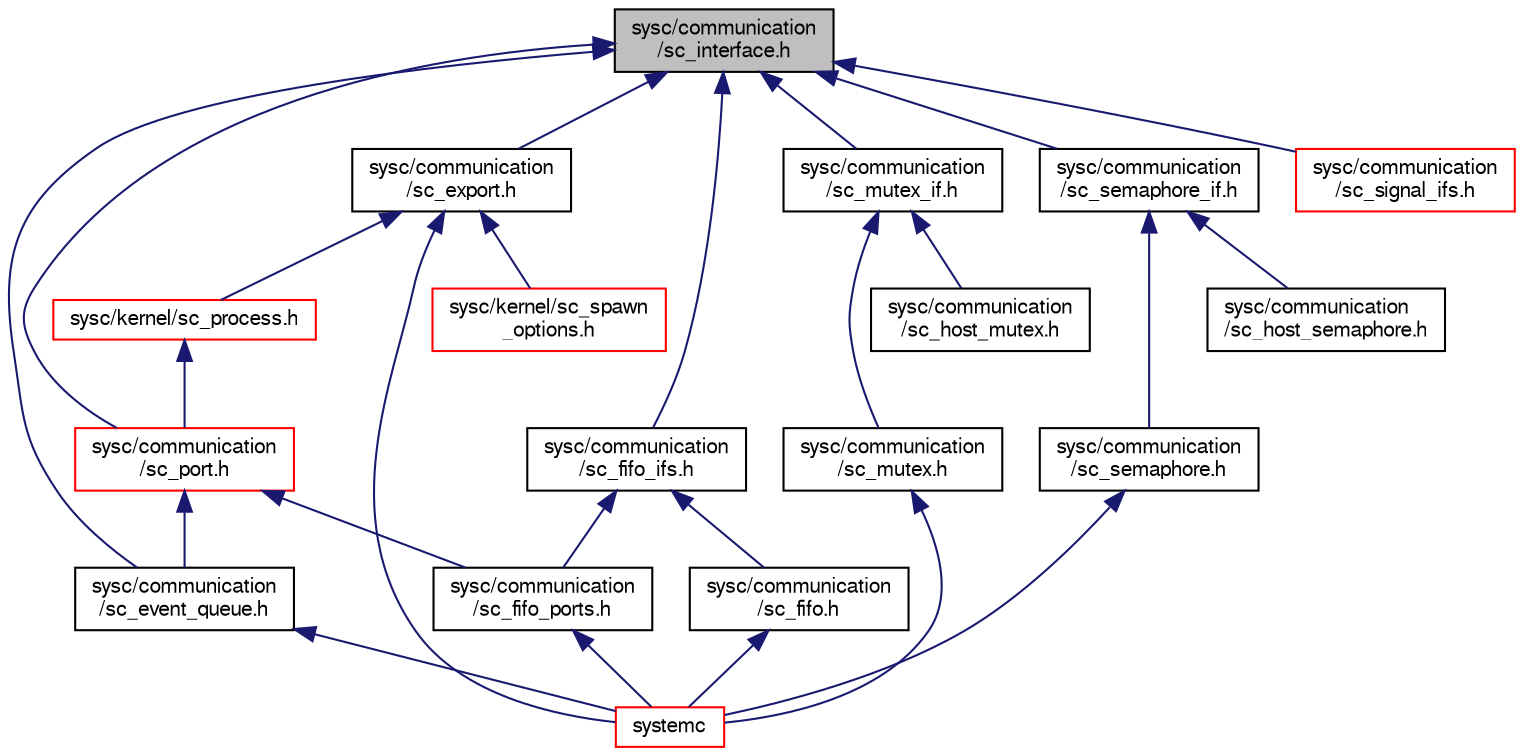 digraph "sysc/communication/sc_interface.h"
{
  edge [fontname="FreeSans",fontsize="10",labelfontname="FreeSans",labelfontsize="10"];
  node [fontname="FreeSans",fontsize="10",shape=record];
  Node6 [label="sysc/communication\l/sc_interface.h",height=0.2,width=0.4,color="black", fillcolor="grey75", style="filled", fontcolor="black"];
  Node6 -> Node7 [dir="back",color="midnightblue",fontsize="10",style="solid",fontname="FreeSans"];
  Node7 [label="sysc/communication\l/sc_export.h",height=0.2,width=0.4,color="black", fillcolor="white", style="filled",URL="$a00020.html"];
  Node7 -> Node8 [dir="back",color="midnightblue",fontsize="10",style="solid",fontname="FreeSans"];
  Node8 [label="sysc/kernel/sc_process.h",height=0.2,width=0.4,color="red", fillcolor="white", style="filled",URL="$a00293.html"];
  Node8 -> Node16 [dir="back",color="midnightblue",fontsize="10",style="solid",fontname="FreeSans"];
  Node16 [label="sysc/communication\l/sc_port.h",height=0.2,width=0.4,color="red", fillcolor="white", style="filled",URL="$a00047.html"];
  Node16 -> Node37 [dir="back",color="midnightblue",fontsize="10",style="solid",fontname="FreeSans"];
  Node37 [label="sysc/communication\l/sc_event_queue.h",height=0.2,width=0.4,color="black", fillcolor="white", style="filled",URL="$a00017.html"];
  Node37 -> Node10 [dir="back",color="midnightblue",fontsize="10",style="solid",fontname="FreeSans"];
  Node10 [label="systemc",height=0.2,width=0.4,color="red", fillcolor="white", style="filled",URL="$a00401.html"];
  Node16 -> Node38 [dir="back",color="midnightblue",fontsize="10",style="solid",fontname="FreeSans"];
  Node38 [label="sysc/communication\l/sc_fifo_ports.h",height=0.2,width=0.4,color="black", fillcolor="white", style="filled",URL="$a00029.html"];
  Node38 -> Node10 [dir="back",color="midnightblue",fontsize="10",style="solid",fontname="FreeSans"];
  Node7 -> Node10 [dir="back",color="midnightblue",fontsize="10",style="solid",fontname="FreeSans"];
  Node7 -> Node27 [dir="back",color="midnightblue",fontsize="10",style="solid",fontname="FreeSans"];
  Node27 [label="sysc/kernel/sc_spawn\l_options.h",height=0.2,width=0.4,color="red", fillcolor="white", style="filled",URL="$a00320.html"];
  Node6 -> Node16 [dir="back",color="midnightblue",fontsize="10",style="solid",fontname="FreeSans"];
  Node6 -> Node42 [dir="back",color="midnightblue",fontsize="10",style="solid",fontname="FreeSans"];
  Node42 [label="sysc/communication\l/sc_signal_ifs.h",height=0.2,width=0.4,color="red", fillcolor="white", style="filled",URL="$a00062.html"];
  Node6 -> Node37 [dir="back",color="midnightblue",fontsize="10",style="solid",fontname="FreeSans"];
  Node6 -> Node85 [dir="back",color="midnightblue",fontsize="10",style="solid",fontname="FreeSans"];
  Node85 [label="sysc/communication\l/sc_fifo_ifs.h",height=0.2,width=0.4,color="black", fillcolor="white", style="filled",URL="$a00026.html"];
  Node85 -> Node39 [dir="back",color="midnightblue",fontsize="10",style="solid",fontname="FreeSans"];
  Node39 [label="sysc/communication\l/sc_fifo.h",height=0.2,width=0.4,color="black", fillcolor="white", style="filled",URL="$a00023.html"];
  Node39 -> Node10 [dir="back",color="midnightblue",fontsize="10",style="solid",fontname="FreeSans"];
  Node85 -> Node38 [dir="back",color="midnightblue",fontsize="10",style="solid",fontname="FreeSans"];
  Node6 -> Node86 [dir="back",color="midnightblue",fontsize="10",style="solid",fontname="FreeSans"];
  Node86 [label="sysc/communication\l/sc_mutex_if.h",height=0.2,width=0.4,color="black", fillcolor="white", style="filled",URL="$a00044.html"];
  Node86 -> Node40 [dir="back",color="midnightblue",fontsize="10",style="solid",fontname="FreeSans"];
  Node40 [label="sysc/communication\l/sc_mutex.h",height=0.2,width=0.4,color="black", fillcolor="white", style="filled",URL="$a00041.html"];
  Node40 -> Node10 [dir="back",color="midnightblue",fontsize="10",style="solid",fontname="FreeSans"];
  Node86 -> Node87 [dir="back",color="midnightblue",fontsize="10",style="solid",fontname="FreeSans"];
  Node87 [label="sysc/communication\l/sc_host_mutex.h",height=0.2,width=0.4,color="black", fillcolor="white", style="filled",URL="$a00032.html"];
  Node6 -> Node88 [dir="back",color="midnightblue",fontsize="10",style="solid",fontname="FreeSans"];
  Node88 [label="sysc/communication\l/sc_semaphore_if.h",height=0.2,width=0.4,color="black", fillcolor="white", style="filled",URL="$a00056.html"];
  Node88 -> Node41 [dir="back",color="midnightblue",fontsize="10",style="solid",fontname="FreeSans"];
  Node41 [label="sysc/communication\l/sc_semaphore.h",height=0.2,width=0.4,color="black", fillcolor="white", style="filled",URL="$a00053.html"];
  Node41 -> Node10 [dir="back",color="midnightblue",fontsize="10",style="solid",fontname="FreeSans"];
  Node88 -> Node89 [dir="back",color="midnightblue",fontsize="10",style="solid",fontname="FreeSans"];
  Node89 [label="sysc/communication\l/sc_host_semaphore.h",height=0.2,width=0.4,color="black", fillcolor="white", style="filled",URL="$a00035.html"];
}
